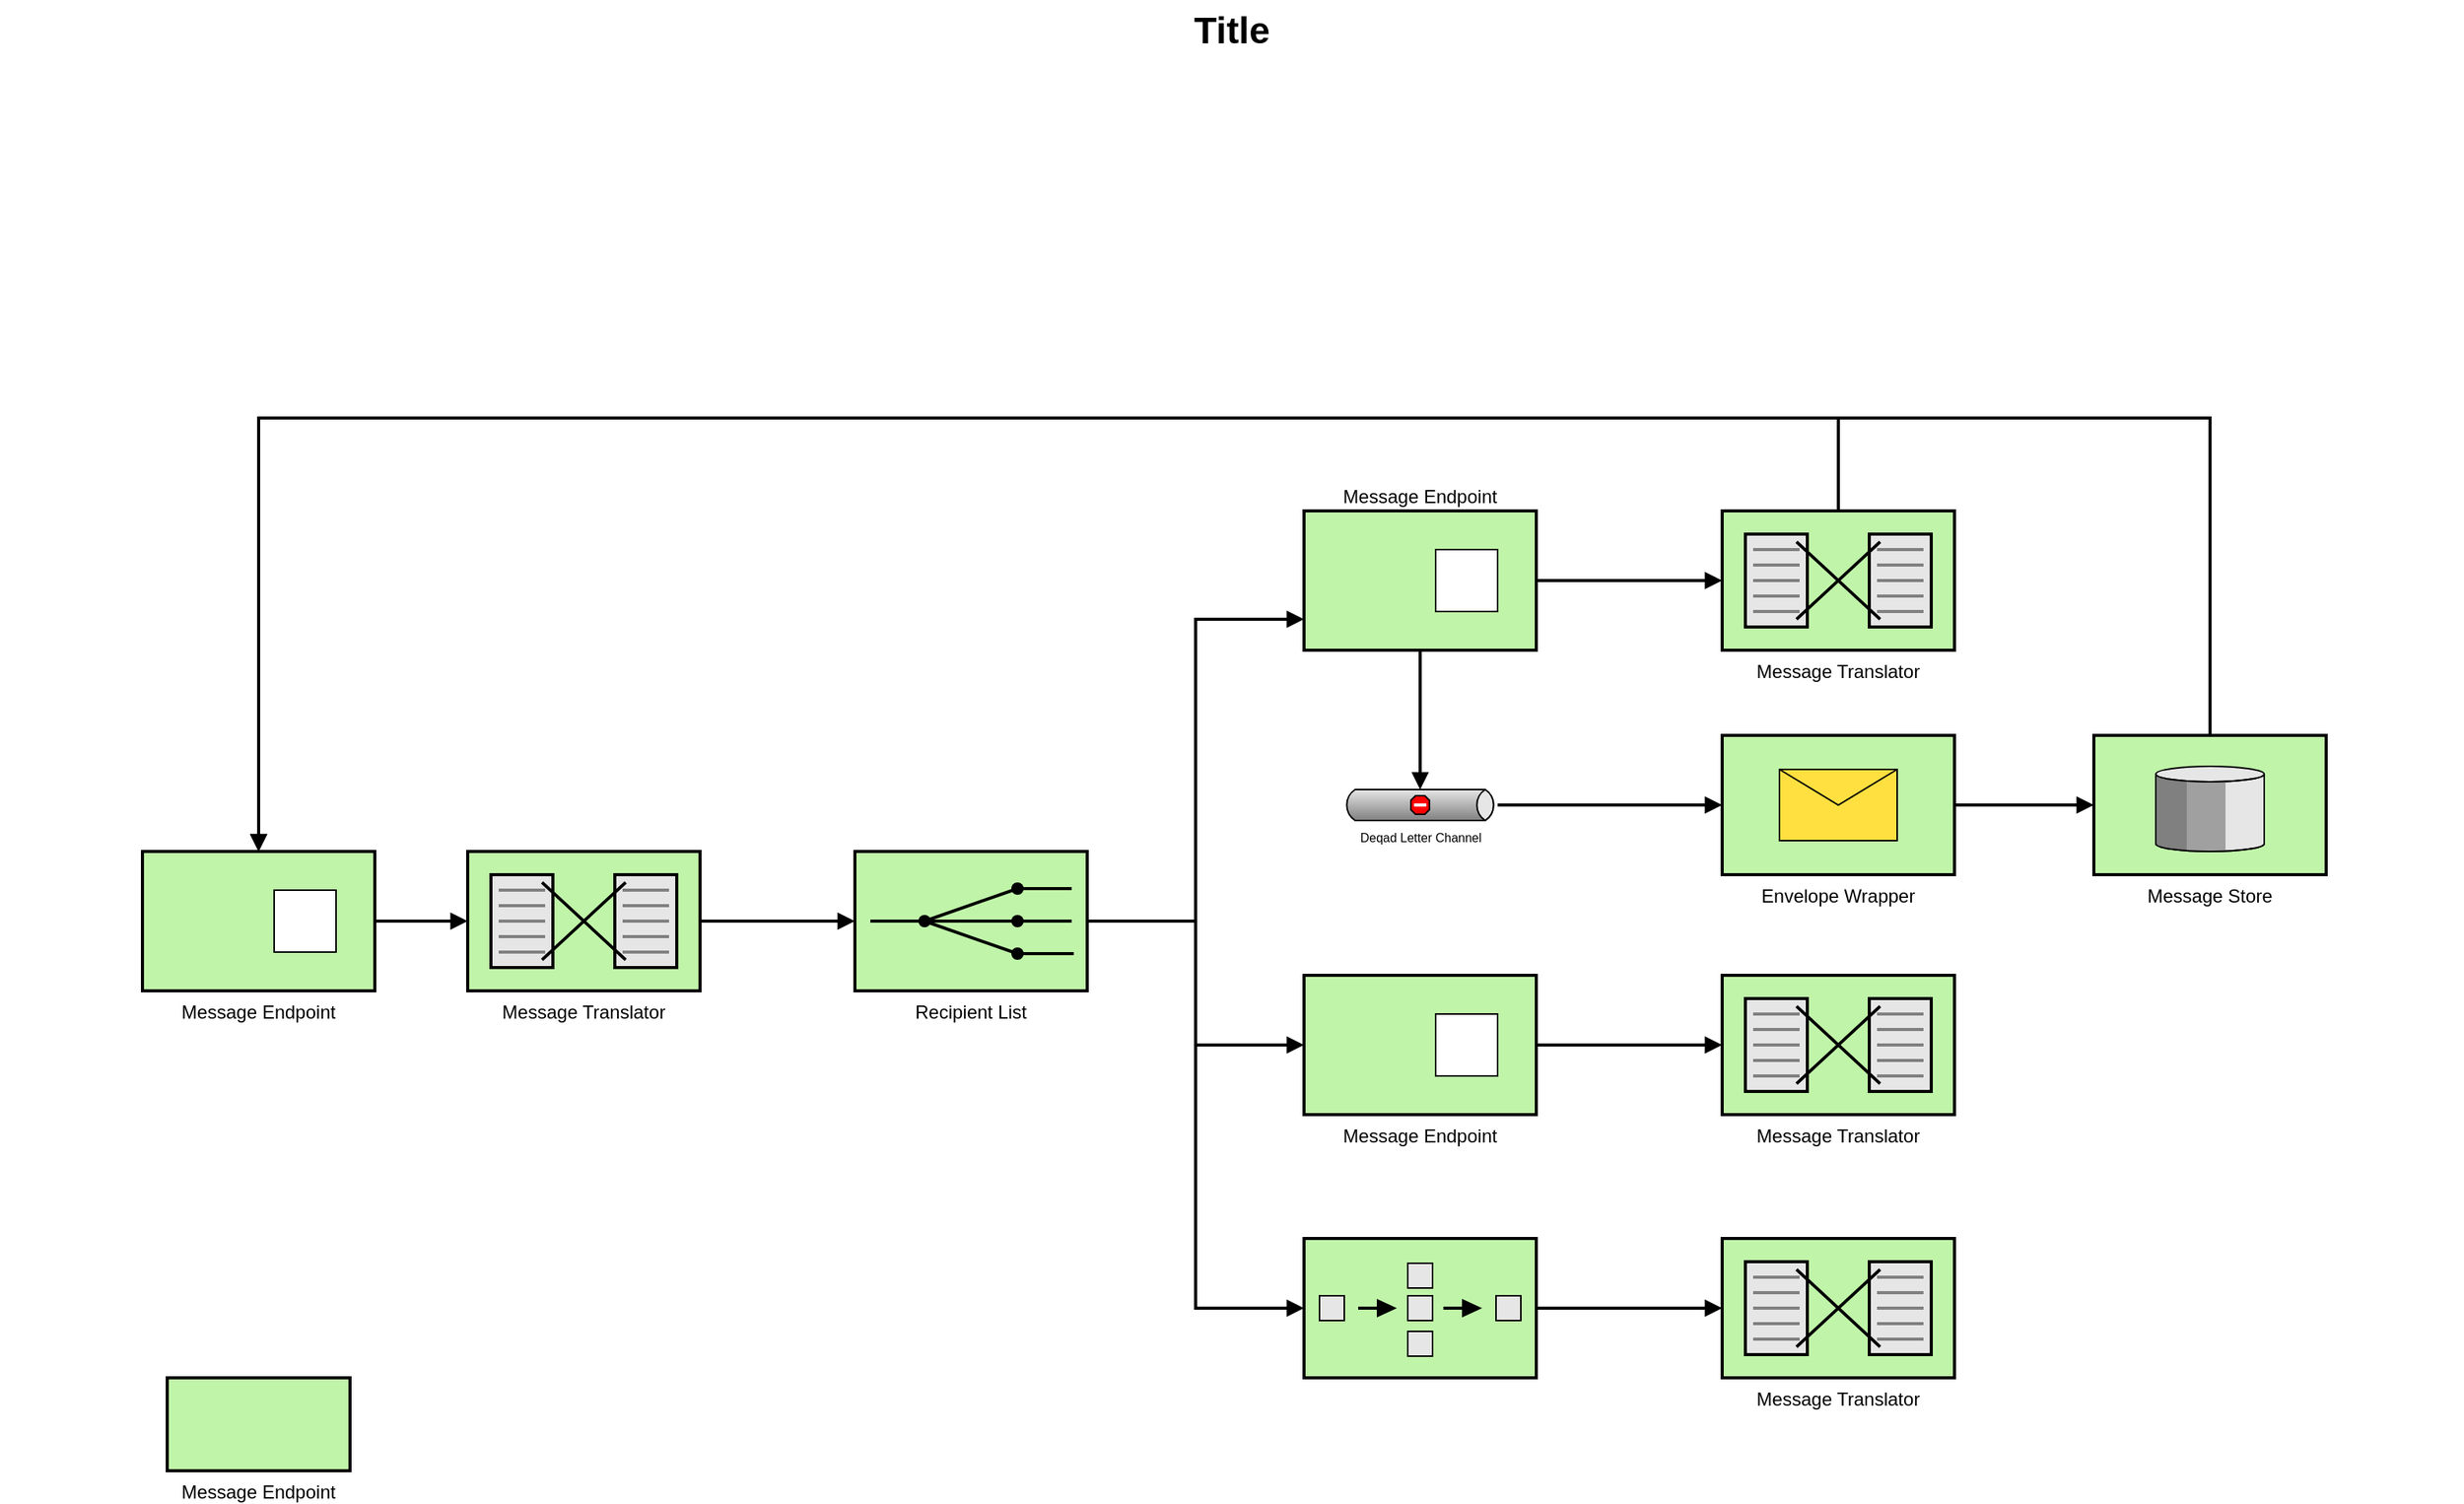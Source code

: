 <mxfile version="13.0.9" type="github" pages="2"><diagram name="Page-1" id="74b105a0-9070-1c63-61bc-23e55f88626e"><mxGraphModel dx="2372" dy="1280" grid="1" gridSize="10" guides="1" tooltips="1" connect="1" arrows="1" fold="1" page="1" pageScale="1.5" pageWidth="1169" pageHeight="826" background="none" math="0" shadow="0"><root><mxCell id="0" style=";html=1;"/><mxCell id="1" style=";html=1;" parent="0"/><mxCell id="10b056a9c633e61c-18" style="edgeStyle=orthogonalEdgeStyle;rounded=0;html=1;endArrow=block;endFill=1;jettySize=auto;orthogonalLoop=1;strokeWidth=2;startArrow=none;startFill=0;" parent="1" source="10b056a9c633e61c-1" target="10b056a9c633e61c-2" edge="1"><mxGeometry relative="1" as="geometry"/></mxCell><mxCell id="10b056a9c633e61c-1" value="Message Translator" style="strokeWidth=2;dashed=0;align=center;fontSize=12;shape=mxgraph.eip.message_translator;fillColor=#c0f5a9;verticalLabelPosition=bottom;verticalAlign=top;" parent="1" vertex="1"><mxGeometry x="382" y="590" width="150" height="90" as="geometry"/></mxCell><mxCell id="10b056a9c633e61c-19" style="edgeStyle=orthogonalEdgeStyle;rounded=0;html=1;endArrow=block;endFill=1;jettySize=auto;orthogonalLoop=1;strokeWidth=2;startArrow=none;startFill=0;" parent="1" source="10b056a9c633e61c-2" target="10b056a9c633e61c-6" edge="1"><mxGeometry relative="1" as="geometry"><Array as="points"><mxPoint x="852" y="635"/><mxPoint x="852" y="440"/></Array></mxGeometry></mxCell><mxCell id="10b056a9c633e61c-20" style="edgeStyle=orthogonalEdgeStyle;rounded=0;html=1;endArrow=block;endFill=1;jettySize=auto;orthogonalLoop=1;strokeWidth=2;startArrow=none;startFill=0;" parent="1" source="10b056a9c633e61c-2" target="10b056a9c633e61c-8" edge="1"><mxGeometry relative="1" as="geometry"/></mxCell><mxCell id="10b056a9c633e61c-21" style="edgeStyle=orthogonalEdgeStyle;rounded=0;html=1;endArrow=block;endFill=1;jettySize=auto;orthogonalLoop=1;strokeWidth=2;startArrow=none;startFill=0;" parent="1" source="10b056a9c633e61c-2" target="10b056a9c633e61c-14" edge="1"><mxGeometry relative="1" as="geometry"><Array as="points"><mxPoint x="852" y="635"/><mxPoint x="852" y="885"/></Array></mxGeometry></mxCell><mxCell id="10b056a9c633e61c-2" value="Recipient List" style="strokeWidth=2;dashed=0;align=center;fontSize=12;fillColor=#c0f5a9;verticalLabelPosition=bottom;verticalAlign=top;shape=mxgraph.eip.recipient_list;" parent="1" vertex="1"><mxGeometry x="632" y="590" width="150" height="90" as="geometry"/></mxCell><mxCell id="10b056a9c633e61c-17" style="edgeStyle=orthogonalEdgeStyle;rounded=0;html=1;endArrow=block;endFill=1;jettySize=auto;orthogonalLoop=1;strokeWidth=2;startArrow=none;startFill=0;" parent="1" source="10b056a9c633e61c-4" target="10b056a9c633e61c-1" edge="1"><mxGeometry relative="1" as="geometry"/></mxCell><mxCell id="10b056a9c633e61c-4" value="Message Endpoint" style="strokeWidth=2;dashed=0;align=center;fontSize=12;shape=rect;verticalLabelPosition=bottom;verticalAlign=top;fillColor=#c0f5a9" parent="1" vertex="1"><mxGeometry x="172" y="590" width="150" height="90" as="geometry"/></mxCell><mxCell id="10b056a9c633e61c-5" value="" style="strokeWidth=1;dashed=0;align=center;fontSize=8;shape=rect;fillColor=#ffffff;strokeColor=#000000;" parent="10b056a9c633e61c-4" vertex="1"><mxGeometry x="85" y="25" width="40" height="40" as="geometry"/></mxCell><mxCell id="10b056a9c633e61c-22" style="edgeStyle=orthogonalEdgeStyle;rounded=0;html=1;endArrow=block;endFill=1;jettySize=auto;orthogonalLoop=1;strokeWidth=2;startArrow=none;startFill=0;" parent="1" source="10b056a9c633e61c-6" target="10b056a9c633e61c-10" edge="1"><mxGeometry relative="1" as="geometry"/></mxCell><mxCell id="10b056a9c633e61c-25" style="edgeStyle=orthogonalEdgeStyle;rounded=0;html=1;endArrow=block;endFill=1;jettySize=auto;orthogonalLoop=1;strokeWidth=2;startArrow=none;startFill=0;" parent="1" source="10b056a9c633e61c-6" target="10b056a9c633e61c-12" edge="1"><mxGeometry relative="1" as="geometry"/></mxCell><mxCell id="10b056a9c633e61c-28" style="edgeStyle=orthogonalEdgeStyle;rounded=0;html=1;endArrow=block;endFill=1;jettySize=auto;orthogonalLoop=1;strokeWidth=2;startArrow=none;startFill=0;" parent="1" source="10b056a9c633e61c-10" target="10b056a9c633e61c-4" edge="1"><mxGeometry relative="1" as="geometry"><Array as="points"><mxPoint x="1267" y="310"/><mxPoint x="247" y="310"/></Array></mxGeometry></mxCell><mxCell id="10b056a9c633e61c-6" value="Message Endpoint" style="strokeWidth=2;dashed=0;align=center;fontSize=12;shape=rect;verticalLabelPosition=top;verticalAlign=bottom;fillColor=#c0f5a9;labelPosition=center;" parent="1" vertex="1"><mxGeometry x="922" y="370" width="150" height="90" as="geometry"/></mxCell><mxCell id="10b056a9c633e61c-7" value="" style="strokeWidth=1;dashed=0;align=center;fontSize=8;shape=rect;fillColor=#ffffff;strokeColor=#000000;" parent="10b056a9c633e61c-6" vertex="1"><mxGeometry x="85" y="25" width="40" height="40" as="geometry"/></mxCell><mxCell id="10b056a9c633e61c-23" style="edgeStyle=orthogonalEdgeStyle;rounded=0;html=1;endArrow=block;endFill=1;jettySize=auto;orthogonalLoop=1;strokeWidth=2;startArrow=none;startFill=0;" parent="1" source="10b056a9c633e61c-8" target="10b056a9c633e61c-11" edge="1"><mxGeometry relative="1" as="geometry"/></mxCell><mxCell id="10b056a9c633e61c-8" value="Message Endpoint" style="strokeWidth=2;dashed=0;align=center;fontSize=12;shape=rect;verticalLabelPosition=bottom;verticalAlign=top;fillColor=#c0f5a9" parent="1" vertex="1"><mxGeometry x="922" y="670" width="150" height="90" as="geometry"/></mxCell><mxCell id="10b056a9c633e61c-9" value="" style="strokeWidth=1;dashed=0;align=center;fontSize=8;shape=rect" parent="10b056a9c633e61c-8" vertex="1"><mxGeometry x="85" y="25" width="40" height="40" as="geometry"/></mxCell><mxCell id="10b056a9c633e61c-10" value="Message Translator" style="strokeWidth=2;dashed=0;align=center;fontSize=12;shape=mxgraph.eip.message_translator;fillColor=#c0f5a9;verticalLabelPosition=bottom;verticalAlign=top;" parent="1" vertex="1"><mxGeometry x="1192" y="370" width="150" height="90" as="geometry"/></mxCell><mxCell id="10b056a9c633e61c-11" value="Message Translator" style="strokeWidth=2;dashed=0;align=center;fontSize=12;shape=mxgraph.eip.message_translator;fillColor=#c0f5a9;verticalLabelPosition=bottom;verticalAlign=top;" parent="1" vertex="1"><mxGeometry x="1192" y="670" width="150" height="90" as="geometry"/></mxCell><mxCell id="10b056a9c633e61c-26" style="edgeStyle=orthogonalEdgeStyle;rounded=0;html=1;endArrow=block;endFill=1;jettySize=auto;orthogonalLoop=1;strokeWidth=2;startArrow=none;startFill=0;" parent="1" source="10b056a9c633e61c-12" target="10b056a9c633e61c-13" edge="1"><mxGeometry relative="1" as="geometry"/></mxCell><mxCell id="10b056a9c633e61c-12" value="Deqad Letter Channel" style="strokeWidth=1;dashed=0;align=center;html=1;fontSize=8;shape=mxgraph.eip.deadLetterChannel;verticalLabelPosition=bottom;labelBackgroundColor=#ffffff;verticalAlign=top;" parent="1" vertex="1"><mxGeometry x="947" y="550" width="100" height="20" as="geometry"/></mxCell><mxCell id="10b056a9c633e61c-27" style="edgeStyle=orthogonalEdgeStyle;rounded=0;html=1;endArrow=block;endFill=1;jettySize=auto;orthogonalLoop=1;strokeWidth=2;startArrow=none;startFill=0;" parent="1" source="10b056a9c633e61c-13" target="10b056a9c633e61c-15" edge="1"><mxGeometry relative="1" as="geometry"/></mxCell><mxCell id="10b056a9c633e61c-13" value="Envelope Wrapper" style="strokeWidth=2;dashed=0;align=center;fontSize=12;fillColor=#c0f5a9;verticalLabelPosition=bottom;verticalAlign=top;shape=mxgraph.eip.envelope_wrapper;" parent="1" vertex="1"><mxGeometry x="1192" y="515" width="150" height="90" as="geometry"/></mxCell><mxCell id="10b056a9c633e61c-24" style="edgeStyle=orthogonalEdgeStyle;rounded=0;html=1;endArrow=block;endFill=1;jettySize=auto;orthogonalLoop=1;strokeWidth=2;startArrow=none;startFill=0;" parent="1" source="10b056a9c633e61c-14" target="10b056a9c633e61c-16" edge="1"><mxGeometry relative="1" as="geometry"/></mxCell><mxCell id="10b056a9c633e61c-14" value="" style="strokeWidth=2;dashed=0;align=center;fontSize=12;fillColor=#c0f5a9;verticalLabelPosition=bottom;verticalAlign=top;shape=mxgraph.eip.composed_message_processor;" parent="1" vertex="1"><mxGeometry x="922" y="840" width="150" height="90" as="geometry"/></mxCell><mxCell id="10b056a9c633e61c-29" style="edgeStyle=orthogonalEdgeStyle;rounded=0;html=1;endArrow=block;endFill=1;jettySize=auto;orthogonalLoop=1;fontSize=12;strokeWidth=2;startArrow=none;startFill=0;" parent="1" source="10b056a9c633e61c-15" target="10b056a9c633e61c-4" edge="1"><mxGeometry relative="1" as="geometry"><Array as="points"><mxPoint x="1507" y="310"/><mxPoint x="247" y="310"/></Array></mxGeometry></mxCell><mxCell id="10b056a9c633e61c-15" value="Message Store" style="strokeWidth=2;dashed=0;align=center;fontSize=12;verticalLabelPosition=bottom;verticalAlign=top;shape=mxgraph.eip.message_store;fillColor=#c0f5a9" parent="1" vertex="1"><mxGeometry x="1432" y="515" width="150" height="90" as="geometry"/></mxCell><mxCell id="10b056a9c633e61c-16" value="Message Translator" style="strokeWidth=2;dashed=0;align=center;fontSize=12;shape=mxgraph.eip.message_translator;fillColor=#c0f5a9;verticalLabelPosition=bottom;verticalAlign=top;" parent="1" vertex="1"><mxGeometry x="1192" y="840" width="150" height="90" as="geometry"/></mxCell><mxCell id="10b056a9c633e61c-30" value="Title" style="text;strokeColor=none;fillColor=none;html=1;fontSize=24;fontStyle=1;verticalAlign=middle;align=center;" parent="1" vertex="1"><mxGeometry x="80" y="40" width="1590" height="40" as="geometry"/></mxCell><mxCell id="TY3YGLmt9v4w_JS3EvIN-1" value="Message Endpoint" style="strokeWidth=2;dashed=0;align=center;fontSize=12;shape=rect;verticalLabelPosition=bottom;verticalAlign=top;fillColor=#c0f5a9" parent="1" vertex="1"><mxGeometry x="188" y="930" width="118" height="60" as="geometry"/></mxCell></root></mxGraphModel></diagram><diagram id="XimRY9snwyjCEGRNYV-U" name="Page-2"><mxGraphModel dx="2013" dy="640" grid="1" gridSize="10" guides="1" tooltips="1" connect="1" arrows="1" fold="1" page="1" pageScale="1" pageWidth="827" pageHeight="1169" math="0" shadow="0"><root><mxCell id="IfpCzwEvCh0eT0rSSGZR-0"/><mxCell id="IfpCzwEvCh0eT0rSSGZR-1" parent="IfpCzwEvCh0eT0rSSGZR-0"/><mxCell id="NV4qzTCnNOjT4xxRPCnS-61" value="" style="edgeStyle=orthogonalEdgeStyle;rounded=0;orthogonalLoop=1;jettySize=auto;html=1;endArrow=block;endFill=0;entryX=1;entryY=0.5;entryDx=0;entryDy=0;" edge="1" parent="IfpCzwEvCh0eT0rSSGZR-1" source="NV4qzTCnNOjT4xxRPCnS-2" target="NV4qzTCnNOjT4xxRPCnS-12"><mxGeometry relative="1" as="geometry"><mxPoint x="730" y="1650" as="targetPoint"/></mxGeometry></mxCell><mxCell id="NV4qzTCnNOjT4xxRPCnS-63" value="" style="edgeStyle=orthogonalEdgeStyle;rounded=0;orthogonalLoop=1;jettySize=auto;html=1;endArrow=block;endFill=0;" edge="1" parent="IfpCzwEvCh0eT0rSSGZR-1" source="NV4qzTCnNOjT4xxRPCnS-2" target="NV4qzTCnNOjT4xxRPCnS-24"><mxGeometry relative="1" as="geometry"><mxPoint x="335" y="1559" as="targetPoint"/></mxGeometry></mxCell><mxCell id="NV4qzTCnNOjT4xxRPCnS-77" value="" style="edgeStyle=orthogonalEdgeStyle;rounded=0;orthogonalLoop=1;jettySize=auto;html=1;endArrow=block;endFill=0;entryX=0.5;entryY=1;entryDx=0;entryDy=0;" edge="1" parent="IfpCzwEvCh0eT0rSSGZR-1" source="NV4qzTCnNOjT4xxRPCnS-2" target="NV4qzTCnNOjT4xxRPCnS-17"><mxGeometry relative="1" as="geometry"><mxPoint x="655" y="1470" as="targetPoint"/></mxGeometry></mxCell><mxCell id="NV4qzTCnNOjT4xxRPCnS-82" value="" style="edgeStyle=orthogonalEdgeStyle;rounded=0;orthogonalLoop=1;jettySize=auto;html=1;endArrow=block;endFill=0;entryX=0.5;entryY=1;entryDx=0;entryDy=0;" edge="1" parent="IfpCzwEvCh0eT0rSSGZR-1" source="NV4qzTCnNOjT4xxRPCnS-2" target="NV4qzTCnNOjT4xxRPCnS-4"><mxGeometry relative="1" as="geometry"><mxPoint x="840" y="1130" as="targetPoint"/></mxGeometry></mxCell><mxCell id="NV4qzTCnNOjT4xxRPCnS-2" value="BertLayerNorm" style="strokeWidth=2;dashed=0;align=center;fontSize=12;shape=rect;verticalLabelPosition=bottom;verticalAlign=top;fillColor=#c0f5a9;arcSize=15;" vertex="1" parent="IfpCzwEvCh0eT0rSSGZR-1"><mxGeometry x="700" y="1550" width="90" height="50" as="geometry"/></mxCell><mxCell id="NV4qzTCnNOjT4xxRPCnS-80" value="" style="edgeStyle=orthogonalEdgeStyle;rounded=0;orthogonalLoop=1;jettySize=auto;html=1;endArrow=block;endFill=0;entryX=1;entryY=0.5;entryDx=0;entryDy=0;" edge="1" parent="IfpCzwEvCh0eT0rSSGZR-1" source="NV4qzTCnNOjT4xxRPCnS-4" target="NV4qzTCnNOjT4xxRPCnS-13"><mxGeometry relative="1" as="geometry"><mxPoint x="985" y="1065" as="targetPoint"/></mxGeometry></mxCell><mxCell id="NV4qzTCnNOjT4xxRPCnS-4" value="BertSelfOutput" style="strokeWidth=2;dashed=0;align=center;fontSize=12;shape=rect;verticalLabelPosition=bottom;verticalAlign=top;fillColor=#c0f5a9;arcSize=15;" vertex="1" parent="IfpCzwEvCh0eT0rSSGZR-1"><mxGeometry x="990" y="1189" width="90" height="50" as="geometry"/></mxCell><mxCell id="NV4qzTCnNOjT4xxRPCnS-68" value="" style="edgeStyle=orthogonalEdgeStyle;rounded=0;orthogonalLoop=1;jettySize=auto;html=1;endArrow=block;endFill=0;entryX=1;entryY=0.5;entryDx=0;entryDy=0;" edge="1" parent="IfpCzwEvCh0eT0rSSGZR-1" source="NV4qzTCnNOjT4xxRPCnS-11" target="NV4qzTCnNOjT4xxRPCnS-27"><mxGeometry relative="1" as="geometry"><mxPoint x="265" y="1025" as="targetPoint"/></mxGeometry></mxCell><mxCell id="NV4qzTCnNOjT4xxRPCnS-11" value="BertEmbeddings" style="strokeWidth=2;dashed=0;align=center;fontSize=12;shape=rect;verticalLabelPosition=bottom;verticalAlign=top;fillColor=#c0f5a9;arcSize=15;" vertex="1" parent="IfpCzwEvCh0eT0rSSGZR-1"><mxGeometry x="345" y="1000" width="90" height="50" as="geometry"/></mxCell><mxCell id="NV4qzTCnNOjT4xxRPCnS-78" value="" style="edgeStyle=orthogonalEdgeStyle;rounded=0;orthogonalLoop=1;jettySize=auto;html=1;endArrow=block;endFill=0;" edge="1" parent="IfpCzwEvCh0eT0rSSGZR-1" source="NV4qzTCnNOjT4xxRPCnS-12" target="NV4qzTCnNOjT4xxRPCnS-13"><mxGeometry relative="1" as="geometry"/></mxCell><mxCell id="NV4qzTCnNOjT4xxRPCnS-12" value="BertSelfAttention" style="strokeWidth=2;dashed=0;align=center;fontSize=12;shape=rect;verticalLabelPosition=bottom;verticalAlign=top;fillColor=#c0f5a9;arcSize=15;" vertex="1" parent="IfpCzwEvCh0eT0rSSGZR-1"><mxGeometry x="990" y="1100" width="90" height="50" as="geometry"/></mxCell><mxCell id="NV4qzTCnNOjT4xxRPCnS-71" value="" style="edgeStyle=orthogonalEdgeStyle;rounded=0;orthogonalLoop=1;jettySize=auto;html=1;endArrow=block;endFill=0;" edge="1" parent="IfpCzwEvCh0eT0rSSGZR-1" source="NV4qzTCnNOjT4xxRPCnS-13" target="NV4qzTCnNOjT4xxRPCnS-18"><mxGeometry relative="1" as="geometry"/></mxCell><mxCell id="NV4qzTCnNOjT4xxRPCnS-13" value="BertAttention" style="strokeWidth=2;dashed=0;align=center;fontSize=12;shape=rect;verticalLabelPosition=bottom;verticalAlign=top;fillColor=#c0f5a9;arcSize=15;" vertex="1" parent="IfpCzwEvCh0eT0rSSGZR-1"><mxGeometry x="810" y="1100" width="90" height="50" as="geometry"/></mxCell><mxCell id="NV4qzTCnNOjT4xxRPCnS-73" value="" style="edgeStyle=orthogonalEdgeStyle;rounded=0;orthogonalLoop=1;jettySize=auto;html=1;endArrow=block;endFill=0;entryX=1;entryY=0.5;entryDx=0;entryDy=0;" edge="1" parent="IfpCzwEvCh0eT0rSSGZR-1" source="NV4qzTCnNOjT4xxRPCnS-14" target="NV4qzTCnNOjT4xxRPCnS-18"><mxGeometry relative="1" as="geometry"><mxPoint x="605" y="1035" as="targetPoint"/></mxGeometry></mxCell><mxCell id="NV4qzTCnNOjT4xxRPCnS-14" value="BertIntermediate" style="strokeWidth=2;dashed=0;align=center;fontSize=12;shape=rect;verticalLabelPosition=bottom;verticalAlign=top;fillColor=#c0f5a9;arcSize=15;" vertex="1" parent="IfpCzwEvCh0eT0rSSGZR-1"><mxGeometry x="760" y="1010" width="90" height="50" as="geometry"/></mxCell><mxCell id="NV4qzTCnNOjT4xxRPCnS-75" value="" style="edgeStyle=orthogonalEdgeStyle;rounded=0;orthogonalLoop=1;jettySize=auto;html=1;endArrow=block;endFill=0;entryX=1;entryY=0.5;entryDx=0;entryDy=0;" edge="1" parent="IfpCzwEvCh0eT0rSSGZR-1" source="NV4qzTCnNOjT4xxRPCnS-17" target="NV4qzTCnNOjT4xxRPCnS-18"><mxGeometry relative="1" as="geometry"><mxPoint x="605" y="1115" as="targetPoint"/></mxGeometry></mxCell><mxCell id="NV4qzTCnNOjT4xxRPCnS-17" value="BertOutput" style="strokeWidth=2;dashed=0;align=center;fontSize=12;shape=rect;verticalLabelPosition=bottom;verticalAlign=top;fillColor=#c0f5a9;arcSize=15;" vertex="1" parent="IfpCzwEvCh0eT0rSSGZR-1"><mxGeometry x="700.0" y="920" width="90" height="50" as="geometry"/></mxCell><mxCell id="NV4qzTCnNOjT4xxRPCnS-70" value="" style="edgeStyle=orthogonalEdgeStyle;rounded=0;orthogonalLoop=1;jettySize=auto;html=1;endArrow=block;endFill=0;" edge="1" parent="IfpCzwEvCh0eT0rSSGZR-1" source="NV4qzTCnNOjT4xxRPCnS-18" target="NV4qzTCnNOjT4xxRPCnS-21"><mxGeometry relative="1" as="geometry"><mxPoint x="447.67" y="945" as="targetPoint"/></mxGeometry></mxCell><mxCell id="NV4qzTCnNOjT4xxRPCnS-18" value="BertLayer" style="strokeWidth=2;dashed=0;align=center;fontSize=12;shape=rect;verticalLabelPosition=bottom;verticalAlign=top;fillColor=#c0f5a9;arcSize=15;" vertex="1" parent="IfpCzwEvCh0eT0rSSGZR-1"><mxGeometry x="515" y="920" width="90" height="50" as="geometry"/></mxCell><mxCell id="NV4qzTCnNOjT4xxRPCnS-66" value="" style="edgeStyle=orthogonalEdgeStyle;rounded=0;orthogonalLoop=1;jettySize=auto;html=1;endArrow=block;endFill=0;entryX=1;entryY=0.5;entryDx=0;entryDy=0;" edge="1" parent="IfpCzwEvCh0eT0rSSGZR-1" source="NV4qzTCnNOjT4xxRPCnS-21" target="NV4qzTCnNOjT4xxRPCnS-27"><mxGeometry relative="1" as="geometry"><mxPoint x="265" y="945" as="targetPoint"/></mxGeometry></mxCell><mxCell id="NV4qzTCnNOjT4xxRPCnS-21" value="BertEncoder" style="strokeWidth=2;dashed=0;align=center;fontSize=12;shape=rect;verticalLabelPosition=bottom;verticalAlign=top;fillColor=#c0f5a9;arcSize=15;" vertex="1" parent="IfpCzwEvCh0eT0rSSGZR-1"><mxGeometry x="345" y="920" width="90" height="50" as="geometry"/></mxCell><mxCell id="NV4qzTCnNOjT4xxRPCnS-46" value="" style="edgeStyle=orthogonalEdgeStyle;rounded=0;orthogonalLoop=1;jettySize=auto;html=1;endArrow=block;endFill=0;" edge="1" parent="IfpCzwEvCh0eT0rSSGZR-1" source="NV4qzTCnNOjT4xxRPCnS-22" target="NV4qzTCnNOjT4xxRPCnS-29"><mxGeometry relative="1" as="geometry"/></mxCell><mxCell id="NV4qzTCnNOjT4xxRPCnS-58" value="" style="edgeStyle=orthogonalEdgeStyle;rounded=0;orthogonalLoop=1;jettySize=auto;html=1;endArrow=block;endFill=0;" edge="1" parent="IfpCzwEvCh0eT0rSSGZR-1" source="NV4qzTCnNOjT4xxRPCnS-22" target="NV4qzTCnNOjT4xxRPCnS-28"><mxGeometry relative="1" as="geometry"><mxPoint x="195" y="1290" as="targetPoint"/></mxGeometry></mxCell><mxCell id="NV4qzTCnNOjT4xxRPCnS-22" value="BertLMPredictionHead" style="strokeWidth=2;dashed=0;align=center;fontSize=12;shape=rect;verticalLabelPosition=bottom;verticalAlign=top;fillColor=#c0f5a9;arcSize=15;" vertex="1" parent="IfpCzwEvCh0eT0rSSGZR-1"><mxGeometry x="150" y="1370" width="90" height="50" as="geometry"/></mxCell><mxCell id="NV4qzTCnNOjT4xxRPCnS-64" value="" style="edgeStyle=orthogonalEdgeStyle;rounded=0;orthogonalLoop=1;jettySize=auto;html=1;endArrow=block;endFill=0;" edge="1" parent="IfpCzwEvCh0eT0rSSGZR-1" source="NV4qzTCnNOjT4xxRPCnS-23" target="NV4qzTCnNOjT4xxRPCnS-27"><mxGeometry relative="1" as="geometry"/></mxCell><mxCell id="NV4qzTCnNOjT4xxRPCnS-23" value="BertPooler" style="strokeWidth=2;dashed=0;align=center;fontSize=12;shape=rect;verticalLabelPosition=bottom;verticalAlign=top;fillColor=#c0f5a9;arcSize=15;" vertex="1" parent="IfpCzwEvCh0eT0rSSGZR-1"><mxGeometry x="345" y="840" width="90" height="50" as="geometry"/></mxCell><mxCell id="NV4qzTCnNOjT4xxRPCnS-59" value="" style="edgeStyle=orthogonalEdgeStyle;rounded=0;orthogonalLoop=1;jettySize=auto;html=1;endArrow=block;endFill=0;" edge="1" parent="IfpCzwEvCh0eT0rSSGZR-1" source="NV4qzTCnNOjT4xxRPCnS-24" target="NV4qzTCnNOjT4xxRPCnS-22"><mxGeometry relative="1" as="geometry"/></mxCell><mxCell id="NV4qzTCnNOjT4xxRPCnS-24" value="BertPredictionHeadTransform" style="strokeWidth=2;dashed=0;align=center;fontSize=12;shape=rect;verticalLabelPosition=bottom;verticalAlign=top;fillColor=#c0f5a9;arcSize=15;" vertex="1" parent="IfpCzwEvCh0eT0rSSGZR-1"><mxGeometry x="150.0" y="1470" width="90" height="50" as="geometry"/></mxCell><mxCell id="NV4qzTCnNOjT4xxRPCnS-27" value="BertModel" style="strokeWidth=2;dashed=0;align=center;fontSize=12;shape=rect;verticalLabelPosition=bottom;verticalAlign=top;fillColor=#c0f5a9;arcSize=15;" vertex="1" parent="IfpCzwEvCh0eT0rSSGZR-1"><mxGeometry x="185" y="840" width="90" height="50" as="geometry"/></mxCell><mxCell id="NV4qzTCnNOjT4xxRPCnS-55" value="" style="edgeStyle=orthogonalEdgeStyle;rounded=0;orthogonalLoop=1;jettySize=auto;html=1;endArrow=block;endFill=0;" edge="1" parent="IfpCzwEvCh0eT0rSSGZR-1" source="NV4qzTCnNOjT4xxRPCnS-28"><mxGeometry relative="1" as="geometry"><mxPoint x="30" y="1050" as="targetPoint"/><Array as="points"><mxPoint x="285" y="1050"/></Array></mxGeometry></mxCell><mxCell id="NV4qzTCnNOjT4xxRPCnS-28" value="BertPreTrainingHeads" style="strokeWidth=2;dashed=0;align=center;fontSize=12;shape=rect;verticalLabelPosition=bottom;verticalAlign=top;fillColor=#c0f5a9;arcSize=15;" vertex="1" parent="IfpCzwEvCh0eT0rSSGZR-1"><mxGeometry x="240" y="1230" width="90" height="50" as="geometry"/></mxCell><mxCell id="NV4qzTCnNOjT4xxRPCnS-52" value="" style="edgeStyle=orthogonalEdgeStyle;rounded=0;orthogonalLoop=1;jettySize=auto;html=1;endArrow=block;endFill=0;" edge="1" parent="IfpCzwEvCh0eT0rSSGZR-1" source="NV4qzTCnNOjT4xxRPCnS-29"><mxGeometry relative="1" as="geometry"><mxPoint x="30" y="1060" as="targetPoint"/><Array as="points"><mxPoint x="125" y="1060"/></Array></mxGeometry></mxCell><mxCell id="NV4qzTCnNOjT4xxRPCnS-29" value="BertOnlyMLMHead" style="strokeWidth=2;dashed=0;align=center;fontSize=12;shape=rect;verticalLabelPosition=bottom;verticalAlign=top;fillColor=#c0f5a9;arcSize=15;" vertex="1" parent="IfpCzwEvCh0eT0rSSGZR-1"><mxGeometry x="80" y="1230" width="90" height="50" as="geometry"/></mxCell><mxCell id="NV4qzTCnNOjT4xxRPCnS-48" value="" style="edgeStyle=orthogonalEdgeStyle;rounded=0;orthogonalLoop=1;jettySize=auto;html=1;endArrow=block;endFill=0;" edge="1" parent="IfpCzwEvCh0eT0rSSGZR-1" source="NV4qzTCnNOjT4xxRPCnS-30"><mxGeometry relative="1" as="geometry"><mxPoint x="30" y="1070" as="targetPoint"/><Array as="points"><mxPoint x="50" y="1245"/><mxPoint x="50" y="1070"/></Array></mxGeometry></mxCell><mxCell id="NV4qzTCnNOjT4xxRPCnS-30" value="BertOnlyNSPHead" style="strokeWidth=2;dashed=0;align=center;fontSize=12;shape=rect;verticalLabelPosition=bottom;verticalAlign=top;fillColor=#c0f5a9;arcSize=15;" vertex="1" parent="IfpCzwEvCh0eT0rSSGZR-1"><mxGeometry x="-100" y="1220" width="90" height="50" as="geometry"/></mxCell><mxCell id="NV4qzTCnNOjT4xxRPCnS-31" value="BertPreTrainedModel" style="strokeWidth=2;dashed=0;align=center;fontSize=12;shape=rect;verticalLabelPosition=bottom;verticalAlign=top;fillColor=#c0f5a9;arcSize=15;" vertex="1" parent="IfpCzwEvCh0eT0rSSGZR-1"><mxGeometry x="-100" y="840" width="90" height="50" as="geometry"/></mxCell><mxCell id="NV4qzTCnNOjT4xxRPCnS-33" value="BertForPreTraining&#10;BertForMaskedLM&#10;BertForNextSentencePrediction&#10;BertForSequenceClassification&#10;BertForMultipleChoice&#10;BertForTokenClassification&#10;BertForQuestionAnswering&#10;&#10;&#10;" style="strokeWidth=2;dashed=0;align=center;fontSize=12;shape=rect;verticalLabelPosition=bottom;verticalAlign=top;fillColor=#c0f5a9;arcSize=15;" vertex="1" parent="IfpCzwEvCh0eT0rSSGZR-1"><mxGeometry x="-100" y="980" width="90" height="50" as="geometry"/></mxCell><mxCell id="NV4qzTCnNOjT4xxRPCnS-37" value="" style="shape=flexArrow;endArrow=classic;html=1;" edge="1" parent="IfpCzwEvCh0eT0rSSGZR-1" source="NV4qzTCnNOjT4xxRPCnS-33" target="NV4qzTCnNOjT4xxRPCnS-31"><mxGeometry width="50" height="50" relative="1" as="geometry"><mxPoint x="390" y="940" as="sourcePoint"/><mxPoint x="440" y="890" as="targetPoint"/></mxGeometry></mxCell><mxCell id="NV4qzTCnNOjT4xxRPCnS-41" value="" style="shape=flexArrow;endArrow=classic;html=1;exitX=0;exitY=0.5;exitDx=0;exitDy=0;entryX=1;entryY=0.5;entryDx=0;entryDy=0;" edge="1" parent="IfpCzwEvCh0eT0rSSGZR-1" source="NV4qzTCnNOjT4xxRPCnS-27" target="NV4qzTCnNOjT4xxRPCnS-31"><mxGeometry width="50" height="50" relative="1" as="geometry"><mxPoint x="-45" y="990" as="sourcePoint"/><mxPoint x="-45" y="860" as="targetPoint"/></mxGeometry></mxCell><mxCell id="NV4qzTCnNOjT4xxRPCnS-42" value="modeling_utils import PreTrainedModel" style="strokeWidth=2;dashed=0;align=center;fontSize=12;shape=rect;verticalLabelPosition=bottom;verticalAlign=top;fillColor=#c0f5a9;arcSize=15;" vertex="1" parent="IfpCzwEvCh0eT0rSSGZR-1"><mxGeometry x="-100" y="690" width="90" height="50" as="geometry"/></mxCell><mxCell id="NV4qzTCnNOjT4xxRPCnS-45" value="" style="shape=flexArrow;endArrow=classic;html=1;exitX=0.5;exitY=0;exitDx=0;exitDy=0;entryX=0.5;entryY=1;entryDx=0;entryDy=0;" edge="1" parent="IfpCzwEvCh0eT0rSSGZR-1" source="NV4qzTCnNOjT4xxRPCnS-31" target="NV4qzTCnNOjT4xxRPCnS-42"><mxGeometry width="50" height="50" relative="1" as="geometry"><mxPoint x="100" y="877.5" as="sourcePoint"/><mxPoint x="5" y="732.5" as="targetPoint"/></mxGeometry></mxCell><mxCell id="NV4qzTCnNOjT4xxRPCnS-49" value="&lt;div style=&quot;font-family: &amp;#34;menlo&amp;#34; , &amp;#34;monaco&amp;#34; , &amp;#34;courier new&amp;#34; , monospace ; line-height: 18px&quot;&gt;&lt;span&gt;BertForNextSentencePrediction&lt;/span&gt;&lt;/div&gt;" style="text;html=1;align=center;verticalAlign=middle;resizable=0;points=[];autosize=1;" vertex="1" parent="IfpCzwEvCh0eT0rSSGZR-1"><mxGeometry x="-150" y="1189" width="230" height="20" as="geometry"/></mxCell><mxCell id="NV4qzTCnNOjT4xxRPCnS-53" value="&lt;div style=&quot;font-family: &amp;#34;menlo&amp;#34; , &amp;#34;monaco&amp;#34; , &amp;#34;courier new&amp;#34; , monospace ; line-height: 18px&quot;&gt;&lt;div style=&quot;font-family: &amp;#34;menlo&amp;#34; , &amp;#34;monaco&amp;#34; , &amp;#34;courier new&amp;#34; , monospace ; line-height: 18px&quot;&gt;&lt;span&gt;BertForMaskedLM&lt;/span&gt;&lt;/div&gt;&lt;/div&gt;" style="text;html=1;align=center;verticalAlign=middle;resizable=0;points=[];autosize=1;" vertex="1" parent="IfpCzwEvCh0eT0rSSGZR-1"><mxGeometry x="65" y="1209" width="120" height="20" as="geometry"/></mxCell><mxCell id="NV4qzTCnNOjT4xxRPCnS-56" value="&lt;div style=&quot;font-family: &amp;#34;menlo&amp;#34; , &amp;#34;monaco&amp;#34; , &amp;#34;courier new&amp;#34; , monospace ; line-height: 18px&quot;&gt;&lt;div style=&quot;font-family: &amp;#34;menlo&amp;#34; , &amp;#34;monaco&amp;#34; , &amp;#34;courier new&amp;#34; , monospace ; line-height: 18px&quot;&gt;&lt;div style=&quot;font-family: &amp;#34;menlo&amp;#34; , &amp;#34;monaco&amp;#34; , &amp;#34;courier new&amp;#34; , monospace ; line-height: 18px&quot;&gt;&lt;span&gt;BertForPreTraining&lt;/span&gt;&lt;/div&gt;&lt;/div&gt;&lt;/div&gt;" style="text;html=1;align=center;verticalAlign=middle;resizable=0;points=[];autosize=1;" vertex="1" parent="IfpCzwEvCh0eT0rSSGZR-1"><mxGeometry x="210" y="1200" width="150" height="20" as="geometry"/></mxCell></root></mxGraphModel></diagram></mxfile>